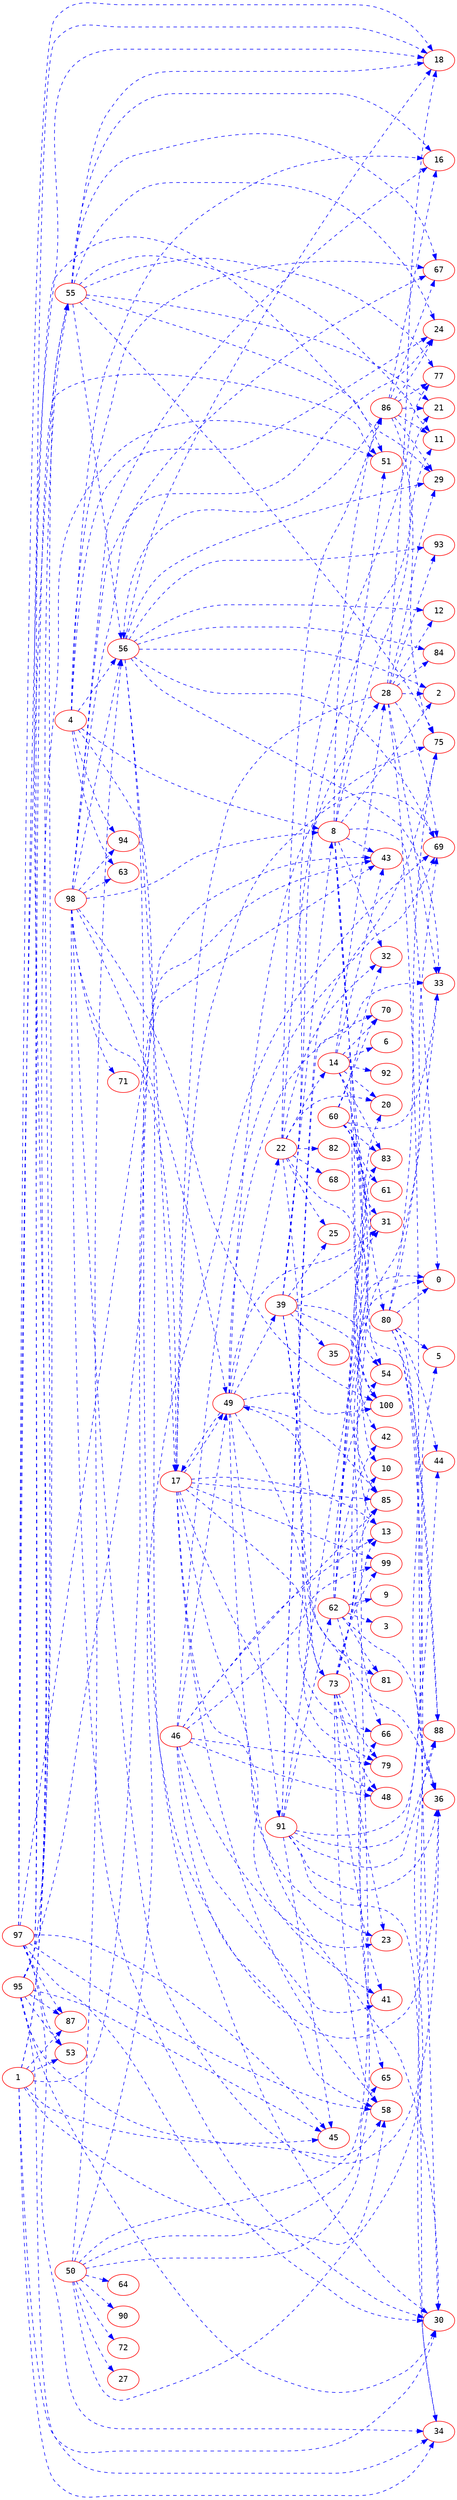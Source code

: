 digraph dumpedGraph {
		node[color=Red,fontname=Courier]
		edge[color=Blue,style=dashed]
		rankdir=LR; //Rank Direction Left to Right
		/*Total Nodes : 28 */
"1"->{"18" "30" "34" "43" "45" "51" "53" "55" "58" "87"}
"4"->{"8" "16" "24" "36" "56" "63" "67" "94"}
"8"->{"0" "2" "10" "11" "32" "43" "51" "54" "80" "86"}
"14"->{"6" "20" "28" "43" "66" "70" "83" "88" "92"}
"17"->{"13" "23" "41" "48" "49" "58" "69" "79" "85" "99"}
"21"->{}
"22"->{"14" "20" "25" "28" "32" "36" "42" "68" "82" "86"}
"28"->{"2" "12" "17" "18" "29" "30" "33" "69" "84" "93"}
"29"->{}
"39"->{"8" "21" "25" "31" "35" "54" "73" "77" "81" "100"}
"46"->{"13" "23" "41" "48" "49" "58" "69" "79" "85" "99"}
"49"->{"17" "22" "30" "31" "39" "66" "70" "75" "85" "91" "100"}
"50"->{"10" "27" "56" "64" "65" "66" "69" "72" "88" "90"}
"53"->{}
"55"->{"11" "16" "18" "21" "24" "29" "56" "67" "75" "77"}
"56"->{"2" "12" "17" "18" "29" "30" "33" "69" "84" "93"}
"60"->{"13" "31" "32" "33" "61" "70" "83" "85" "100"}
"62"->{"0" "3" "9" "20" "36" "42" "54" "65" "81" "83"}
"73"->{"13" "23" "41" "48" "49" "58" "69" "79" "85" "99"}
"80"->{"0" "5" "33" "34" "36" "44" "75" "88"}
"84"->{}
"86"->{"11" "16" "21" "24" "29" "56" "67" "75" "77"}
"87"->{}
"91"->{"0" "5" "33" "34" "36" "44" "45" "62" "75" "88"}
"95"->{"18" "30" "34" "43" "45" "51" "53" "55" "58" "87"}
"97"->{"18" "30" "34" "43" "45" "51" "53" "55" "58" "87"}
"98"->{"8" "16" "17" "24" "30" "36" "49" "56" "63" "67" "71" "94" "100"}
"100"->{}
}